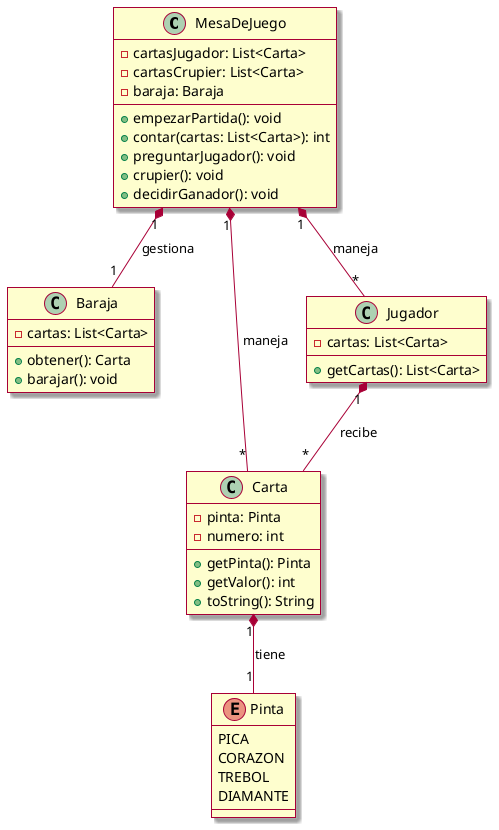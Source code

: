 @startuml
skin rose


class MesaDeJuego {
    - cartasJugador: List<Carta>
    - cartasCrupier: List<Carta>
    - baraja: Baraja
    + empezarPartida(): void
    + contar(cartas: List<Carta>): int
    + preguntarJugador(): void
    + crupier(): void
    + decidirGanador(): void
}

class Baraja {
    - cartas: List<Carta>
    + obtener(): Carta
    + barajar(): void
}

class Carta {
    - pinta: Pinta
    - numero: int
    + getPinta(): Pinta
    + getValor(): int
    + toString(): String
}

class Jugador {
    - cartas: List<Carta>
    + getCartas(): List<Carta>
}

enum Pinta {
    PICA
    CORAZON
    TREBOL
    DIAMANTE
}

MesaDeJuego "1" *-- "1" Baraja : gestiona
MesaDeJuego "1" *-- "*" Carta : maneja
MesaDeJuego "1" *-- "*" Jugador : maneja
Carta "1" *-- "1" Pinta : tiene
Jugador "1" *-- "*" Carta : recibe


@enduml